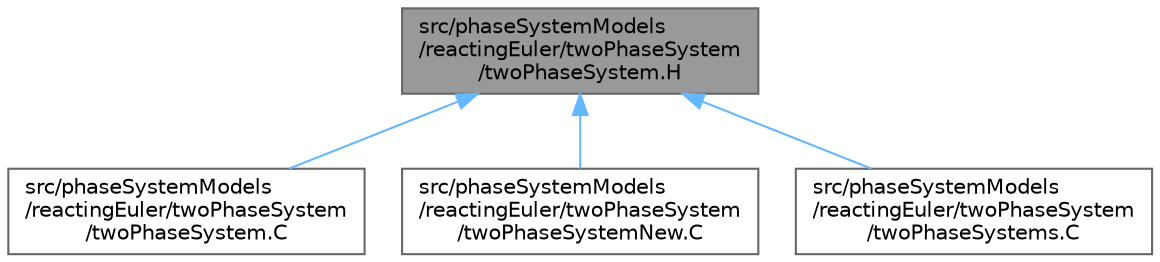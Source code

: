 digraph "src/phaseSystemModels/reactingEuler/twoPhaseSystem/twoPhaseSystem.H"
{
 // LATEX_PDF_SIZE
  bgcolor="transparent";
  edge [fontname=Helvetica,fontsize=10,labelfontname=Helvetica,labelfontsize=10];
  node [fontname=Helvetica,fontsize=10,shape=box,height=0.2,width=0.4];
  Node1 [id="Node000001",label="src/phaseSystemModels\l/reactingEuler/twoPhaseSystem\l/twoPhaseSystem.H",height=0.2,width=0.4,color="gray40", fillcolor="grey60", style="filled", fontcolor="black",tooltip=" "];
  Node1 -> Node2 [id="edge1_Node000001_Node000002",dir="back",color="steelblue1",style="solid",tooltip=" "];
  Node2 [id="Node000002",label="src/phaseSystemModels\l/reactingEuler/twoPhaseSystem\l/twoPhaseSystem.C",height=0.2,width=0.4,color="grey40", fillcolor="white", style="filled",URL="$reactingEuler_2twoPhaseSystem_2twoPhaseSystem_8C.html",tooltip=" "];
  Node1 -> Node3 [id="edge2_Node000001_Node000003",dir="back",color="steelblue1",style="solid",tooltip=" "];
  Node3 [id="Node000003",label="src/phaseSystemModels\l/reactingEuler/twoPhaseSystem\l/twoPhaseSystemNew.C",height=0.2,width=0.4,color="grey40", fillcolor="white", style="filled",URL="$twoPhaseSystemNew_8C.html",tooltip=" "];
  Node1 -> Node4 [id="edge3_Node000001_Node000004",dir="back",color="steelblue1",style="solid",tooltip=" "];
  Node4 [id="Node000004",label="src/phaseSystemModels\l/reactingEuler/twoPhaseSystem\l/twoPhaseSystems.C",height=0.2,width=0.4,color="grey40", fillcolor="white", style="filled",URL="$twoPhaseSystems_8C.html",tooltip=" "];
}

